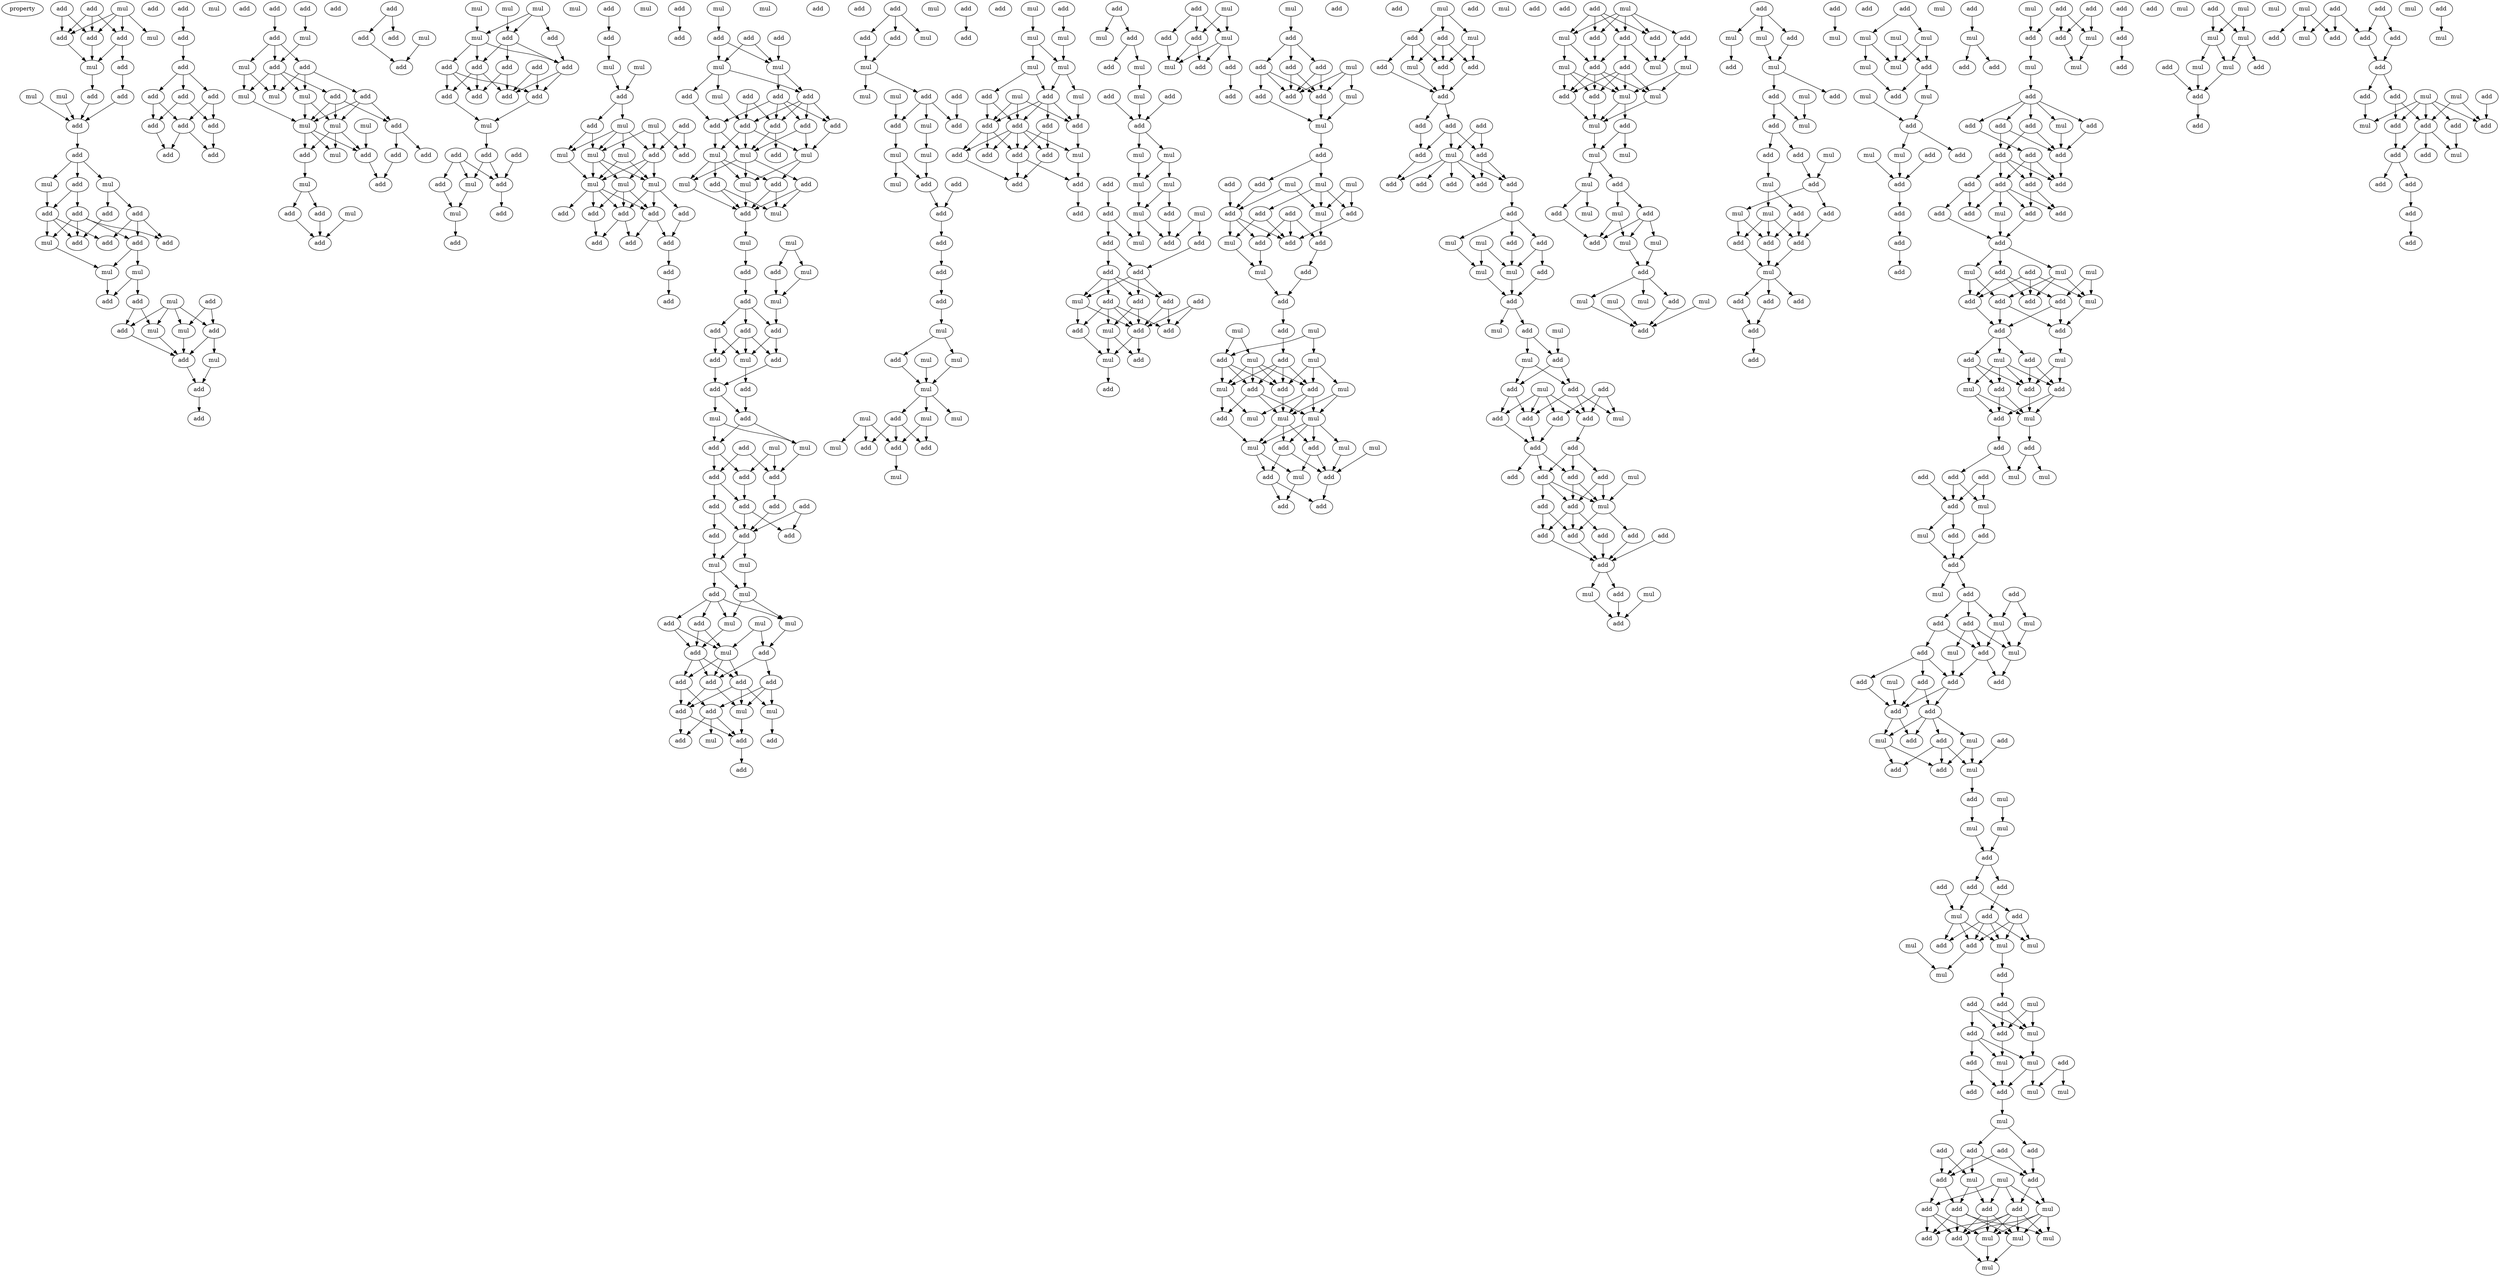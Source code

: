 digraph {
    node [fontcolor=black]
    property [mul=2,lf=1.2]
    0 [ label = add ];
    1 [ label = mul ];
    2 [ label = add ];
    3 [ label = add ];
    4 [ label = add ];
    5 [ label = add ];
    6 [ label = mul ];
    7 [ label = add ];
    8 [ label = mul ];
    9 [ label = mul ];
    10 [ label = mul ];
    11 [ label = add ];
    12 [ label = add ];
    13 [ label = add ];
    14 [ label = add ];
    15 [ label = add ];
    16 [ label = mul ];
    17 [ label = mul ];
    18 [ label = add ];
    19 [ label = add ];
    20 [ label = add ];
    21 [ label = add ];
    22 [ label = add ];
    23 [ label = mul ];
    24 [ label = add ];
    25 [ label = add ];
    26 [ label = add ];
    27 [ label = mul ];
    28 [ label = mul ];
    29 [ label = add ];
    30 [ label = add ];
    31 [ label = mul ];
    32 [ label = add ];
    33 [ label = mul ];
    34 [ label = mul ];
    35 [ label = add ];
    36 [ label = add ];
    37 [ label = add ];
    38 [ label = mul ];
    39 [ label = add ];
    40 [ label = add ];
    41 [ label = add ];
    42 [ label = mul ];
    43 [ label = add ];
    44 [ label = add ];
    45 [ label = add ];
    46 [ label = add ];
    47 [ label = add ];
    48 [ label = add ];
    49 [ label = add ];
    50 [ label = add ];
    51 [ label = add ];
    52 [ label = add ];
    53 [ label = add ];
    54 [ label = add ];
    55 [ label = add ];
    56 [ label = add ];
    57 [ label = add ];
    58 [ label = mul ];
    59 [ label = add ];
    60 [ label = mul ];
    61 [ label = add ];
    62 [ label = mul ];
    63 [ label = add ];
    64 [ label = mul ];
    65 [ label = add ];
    66 [ label = mul ];
    67 [ label = add ];
    68 [ label = mul ];
    69 [ label = mul ];
    70 [ label = mul ];
    71 [ label = mul ];
    72 [ label = add ];
    73 [ label = add ];
    74 [ label = add ];
    75 [ label = add ];
    76 [ label = add ];
    77 [ label = mul ];
    78 [ label = mul ];
    79 [ label = add ];
    80 [ label = add ];
    81 [ label = add ];
    82 [ label = add ];
    83 [ label = add ];
    84 [ label = add ];
    85 [ label = mul ];
    86 [ label = add ];
    87 [ label = add ];
    88 [ label = mul ];
    89 [ label = mul ];
    90 [ label = mul ];
    91 [ label = add ];
    92 [ label = mul ];
    93 [ label = add ];
    94 [ label = add ];
    95 [ label = add ];
    96 [ label = add ];
    97 [ label = add ];
    98 [ label = add ];
    99 [ label = add ];
    100 [ label = add ];
    101 [ label = add ];
    102 [ label = add ];
    103 [ label = mul ];
    104 [ label = add ];
    105 [ label = add ];
    106 [ label = add ];
    107 [ label = mul ];
    108 [ label = add ];
    109 [ label = add ];
    110 [ label = mul ];
    111 [ label = add ];
    112 [ label = mul ];
    113 [ label = add ];
    114 [ label = add ];
    115 [ label = add ];
    116 [ label = mul ];
    117 [ label = mul ];
    118 [ label = mul ];
    119 [ label = add ];
    120 [ label = mul ];
    121 [ label = mul ];
    122 [ label = add ];
    123 [ label = add ];
    124 [ label = mul ];
    125 [ label = add ];
    126 [ label = mul ];
    127 [ label = add ];
    128 [ label = mul ];
    129 [ label = mul ];
    130 [ label = mul ];
    131 [ label = mul ];
    132 [ label = add ];
    133 [ label = add ];
    134 [ label = add ];
    135 [ label = add ];
    136 [ label = add ];
    137 [ label = add ];
    138 [ label = add ];
    139 [ label = add ];
    140 [ label = add ];
    141 [ label = add ];
    142 [ label = add ];
    143 [ label = add ];
    144 [ label = mul ];
    145 [ label = add ];
    146 [ label = add ];
    147 [ label = add ];
    148 [ label = mul ];
    149 [ label = mul ];
    150 [ label = mul ];
    151 [ label = add ];
    152 [ label = add ];
    153 [ label = add ];
    154 [ label = add ];
    155 [ label = add ];
    156 [ label = add ];
    157 [ label = add ];
    158 [ label = add ];
    159 [ label = add ];
    160 [ label = mul ];
    161 [ label = add ];
    162 [ label = mul ];
    163 [ label = mul ];
    164 [ label = add ];
    165 [ label = mul ];
    166 [ label = mul ];
    167 [ label = add ];
    168 [ label = add ];
    169 [ label = mul ];
    170 [ label = add ];
    171 [ label = mul ];
    172 [ label = mul ];
    173 [ label = add ];
    174 [ label = mul ];
    175 [ label = add ];
    176 [ label = mul ];
    177 [ label = mul ];
    178 [ label = add ];
    179 [ label = add ];
    180 [ label = add ];
    181 [ label = add ];
    182 [ label = mul ];
    183 [ label = add ];
    184 [ label = add ];
    185 [ label = add ];
    186 [ label = add ];
    187 [ label = add ];
    188 [ label = add ];
    189 [ label = add ];
    190 [ label = mul ];
    191 [ label = add ];
    192 [ label = mul ];
    193 [ label = add ];
    194 [ label = mul ];
    195 [ label = add ];
    196 [ label = add ];
    197 [ label = add ];
    198 [ label = add ];
    199 [ label = add ];
    200 [ label = add ];
    201 [ label = add ];
    202 [ label = add ];
    203 [ label = add ];
    204 [ label = add ];
    205 [ label = mul ];
    206 [ label = mul ];
    207 [ label = mul ];
    208 [ label = add ];
    209 [ label = add ];
    210 [ label = mul ];
    211 [ label = mul ];
    212 [ label = add ];
    213 [ label = mul ];
    214 [ label = mul ];
    215 [ label = add ];
    216 [ label = add ];
    217 [ label = add ];
    218 [ label = add ];
    219 [ label = add ];
    220 [ label = add ];
    221 [ label = add ];
    222 [ label = add ];
    223 [ label = mul ];
    224 [ label = mul ];
    225 [ label = add ];
    226 [ label = add ];
    227 [ label = add ];
    228 [ label = mul ];
    229 [ label = add ];
    230 [ label = add ];
    231 [ label = add ];
    232 [ label = add ];
    233 [ label = mul ];
    234 [ label = mul ];
    235 [ label = mul ];
    236 [ label = add ];
    237 [ label = add ];
    238 [ label = mul ];
    239 [ label = mul ];
    240 [ label = add ];
    241 [ label = add ];
    242 [ label = mul ];
    243 [ label = mul ];
    244 [ label = add ];
    245 [ label = add ];
    246 [ label = mul ];
    247 [ label = add ];
    248 [ label = mul ];
    249 [ label = add ];
    250 [ label = add ];
    251 [ label = add ];
    252 [ label = add ];
    253 [ label = add ];
    254 [ label = add ];
    255 [ label = mul ];
    256 [ label = mul ];
    257 [ label = mul ];
    258 [ label = add ];
    259 [ label = mul ];
    260 [ label = mul ];
    261 [ label = mul ];
    262 [ label = mul ];
    263 [ label = add ];
    264 [ label = add ];
    265 [ label = add ];
    266 [ label = mul ];
    267 [ label = add ];
    268 [ label = mul ];
    269 [ label = mul ];
    270 [ label = add ];
    271 [ label = mul ];
    272 [ label = mul ];
    273 [ label = mul ];
    274 [ label = mul ];
    275 [ label = add ];
    276 [ label = mul ];
    277 [ label = mul ];
    278 [ label = add ];
    279 [ label = add ];
    280 [ label = add ];
    281 [ label = add ];
    282 [ label = add ];
    283 [ label = add ];
    284 [ label = add ];
    285 [ label = mul ];
    286 [ label = add ];
    287 [ label = add ];
    288 [ label = add ];
    289 [ label = add ];
    290 [ label = add ];
    291 [ label = add ];
    292 [ label = mul ];
    293 [ label = add ];
    294 [ label = add ];
    295 [ label = mul ];
    296 [ label = add ];
    297 [ label = mul ];
    298 [ label = add ];
    299 [ label = add ];
    300 [ label = mul ];
    301 [ label = mul ];
    302 [ label = mul ];
    303 [ label = add ];
    304 [ label = mul ];
    305 [ label = add ];
    306 [ label = mul ];
    307 [ label = mul ];
    308 [ label = add ];
    309 [ label = add ];
    310 [ label = add ];
    311 [ label = add ];
    312 [ label = mul ];
    313 [ label = add ];
    314 [ label = add ];
    315 [ label = add ];
    316 [ label = add ];
    317 [ label = add ];
    318 [ label = mul ];
    319 [ label = add ];
    320 [ label = add ];
    321 [ label = add ];
    322 [ label = add ];
    323 [ label = mul ];
    324 [ label = add ];
    325 [ label = mul ];
    326 [ label = add ];
    327 [ label = add ];
    328 [ label = mul ];
    329 [ label = mul ];
    330 [ label = add ];
    331 [ label = add ];
    332 [ label = mul ];
    333 [ label = add ];
    334 [ label = add ];
    335 [ label = add ];
    336 [ label = mul ];
    337 [ label = add ];
    338 [ label = mul ];
    339 [ label = add ];
    340 [ label = add ];
    341 [ label = add ];
    342 [ label = add ];
    343 [ label = mul ];
    344 [ label = add ];
    345 [ label = add ];
    346 [ label = mul ];
    347 [ label = add ];
    348 [ label = mul ];
    349 [ label = mul ];
    350 [ label = add ];
    351 [ label = add ];
    352 [ label = mul ];
    353 [ label = add ];
    354 [ label = add ];
    355 [ label = mul ];
    356 [ label = add ];
    357 [ label = add ];
    358 [ label = add ];
    359 [ label = add ];
    360 [ label = add ];
    361 [ label = mul ];
    362 [ label = mul ];
    363 [ label = add ];
    364 [ label = add ];
    365 [ label = add ];
    366 [ label = add ];
    367 [ label = mul ];
    368 [ label = mul ];
    369 [ label = mul ];
    370 [ label = add ];
    371 [ label = mul ];
    372 [ label = add ];
    373 [ label = mul ];
    374 [ label = add ];
    375 [ label = add ];
    376 [ label = mul ];
    377 [ label = add ];
    378 [ label = mul ];
    379 [ label = mul ];
    380 [ label = mul ];
    381 [ label = add ];
    382 [ label = add ];
    383 [ label = mul ];
    384 [ label = add ];
    385 [ label = mul ];
    386 [ label = mul ];
    387 [ label = add ];
    388 [ label = add ];
    389 [ label = add ];
    390 [ label = mul ];
    391 [ label = add ];
    392 [ label = add ];
    393 [ label = mul ];
    394 [ label = add ];
    395 [ label = mul ];
    396 [ label = add ];
    397 [ label = add ];
    398 [ label = mul ];
    399 [ label = add ];
    400 [ label = add ];
    401 [ label = add ];
    402 [ label = add ];
    403 [ label = add ];
    404 [ label = add ];
    405 [ label = add ];
    406 [ label = add ];
    407 [ label = add ];
    408 [ label = mul ];
    409 [ label = add ];
    410 [ label = add ];
    411 [ label = add ];
    412 [ label = add ];
    413 [ label = add ];
    414 [ label = add ];
    415 [ label = mul ];
    416 [ label = add ];
    417 [ label = mul ];
    418 [ label = add ];
    419 [ label = mul ];
    420 [ label = mul ];
    421 [ label = add ];
    422 [ label = mul ];
    423 [ label = add ];
    424 [ label = add ];
    425 [ label = mul ];
    426 [ label = mul ];
    427 [ label = add ];
    428 [ label = mul ];
    429 [ label = add ];
    430 [ label = add ];
    431 [ label = mul ];
    432 [ label = add ];
    433 [ label = add ];
    434 [ label = add ];
    435 [ label = mul ];
    436 [ label = add ];
    437 [ label = add ];
    438 [ label = add ];
    439 [ label = add ];
    440 [ label = add ];
    441 [ label = mul ];
    442 [ label = add ];
    443 [ label = add ];
    444 [ label = add ];
    445 [ label = add ];
    446 [ label = add ];
    447 [ label = mul ];
    448 [ label = add ];
    449 [ label = add ];
    450 [ label = add ];
    451 [ label = add ];
    452 [ label = add ];
    453 [ label = add ];
    454 [ label = add ];
    455 [ label = add ];
    456 [ label = mul ];
    457 [ label = mul ];
    458 [ label = add ];
    459 [ label = add ];
    460 [ label = add ];
    461 [ label = mul ];
    462 [ label = add ];
    463 [ label = add ];
    464 [ label = add ];
    465 [ label = mul ];
    466 [ label = add ];
    467 [ label = add ];
    468 [ label = mul ];
    469 [ label = mul ];
    470 [ label = add ];
    471 [ label = mul ];
    472 [ label = add ];
    473 [ label = mul ];
    474 [ label = add ];
    475 [ label = mul ];
    476 [ label = add ];
    477 [ label = mul ];
    478 [ label = mul ];
    479 [ label = mul ];
    480 [ label = add ];
    481 [ label = mul ];
    482 [ label = add ];
    483 [ label = mul ];
    484 [ label = add ];
    485 [ label = mul ];
    486 [ label = add ];
    487 [ label = mul ];
    488 [ label = mul ];
    489 [ label = add ];
    490 [ label = add ];
    491 [ label = mul ];
    492 [ label = mul ];
    493 [ label = mul ];
    494 [ label = mul ];
    495 [ label = add ];
    496 [ label = add ];
    497 [ label = mul ];
    498 [ label = add ];
    499 [ label = mul ];
    500 [ label = add ];
    501 [ label = mul ];
    502 [ label = mul ];
    503 [ label = add ];
    504 [ label = add ];
    505 [ label = mul ];
    506 [ label = add ];
    507 [ label = add ];
    508 [ label = mul ];
    509 [ label = add ];
    510 [ label = add ];
    511 [ label = mul ];
    512 [ label = add ];
    513 [ label = mul ];
    514 [ label = add ];
    515 [ label = mul ];
    516 [ label = add ];
    517 [ label = add ];
    518 [ label = add ];
    519 [ label = add ];
    520 [ label = mul ];
    521 [ label = add ];
    522 [ label = mul ];
    523 [ label = add ];
    524 [ label = add ];
    525 [ label = add ];
    526 [ label = add ];
    527 [ label = add ];
    528 [ label = add ];
    529 [ label = mul ];
    530 [ label = mul ];
    531 [ label = mul ];
    532 [ label = mul ];
    533 [ label = add ];
    534 [ label = mul ];
    535 [ label = mul ];
    536 [ label = add ];
    537 [ label = mul ];
    538 [ label = mul ];
    539 [ label = add ];
    540 [ label = mul ];
    541 [ label = mul ];
    542 [ label = add ];
    543 [ label = add ];
    544 [ label = add ];
    545 [ label = add ];
    546 [ label = mul ];
    547 [ label = add ];
    548 [ label = add ];
    549 [ label = add ];
    550 [ label = add ];
    551 [ label = mul ];
    552 [ label = add ];
    553 [ label = add ];
    554 [ label = add ];
    555 [ label = mul ];
    556 [ label = add ];
    557 [ label = add ];
    558 [ label = mul ];
    559 [ label = mul ];
    560 [ label = add ];
    561 [ label = add ];
    562 [ label = mul ];
    563 [ label = add ];
    564 [ label = add ];
    565 [ label = add ];
    566 [ label = add ];
    567 [ label = add ];
    568 [ label = add ];
    569 [ label = add ];
    570 [ label = add ];
    571 [ label = add ];
    572 [ label = add ];
    573 [ label = add ];
    574 [ label = mul ];
    575 [ label = add ];
    576 [ label = add ];
    577 [ label = add ];
    578 [ label = add ];
    579 [ label = add ];
    580 [ label = mul ];
    581 [ label = mul ];
    582 [ label = add ];
    583 [ label = mul ];
    584 [ label = mul ];
    585 [ label = add ];
    586 [ label = add ];
    587 [ label = add ];
    588 [ label = add ];
    589 [ label = add ];
    590 [ label = add ];
    591 [ label = add ];
    592 [ label = mul ];
    593 [ label = add ];
    594 [ label = mul ];
    595 [ label = add ];
    596 [ label = mul ];
    597 [ label = add ];
    598 [ label = add ];
    599 [ label = mul ];
    600 [ label = add ];
    601 [ label = add ];
    602 [ label = add ];
    603 [ label = add ];
    604 [ label = add ];
    605 [ label = mul ];
    606 [ label = mul ];
    607 [ label = add ];
    608 [ label = add ];
    609 [ label = mul ];
    610 [ label = mul ];
    611 [ label = add ];
    612 [ label = add ];
    613 [ label = add ];
    614 [ label = mul ];
    615 [ label = add ];
    616 [ label = add ];
    617 [ label = mul ];
    618 [ label = add ];
    619 [ label = add ];
    620 [ label = mul ];
    621 [ label = add ];
    622 [ label = mul ];
    623 [ label = mul ];
    624 [ label = add ];
    625 [ label = add ];
    626 [ label = add ];
    627 [ label = add ];
    628 [ label = mul ];
    629 [ label = add ];
    630 [ label = add ];
    631 [ label = add ];
    632 [ label = add ];
    633 [ label = mul ];
    634 [ label = add ];
    635 [ label = add ];
    636 [ label = mul ];
    637 [ label = mul ];
    638 [ label = add ];
    639 [ label = add ];
    640 [ label = add ];
    641 [ label = mul ];
    642 [ label = mul ];
    643 [ label = mul ];
    644 [ label = add ];
    645 [ label = add ];
    646 [ label = add ];
    647 [ label = add ];
    648 [ label = add ];
    649 [ label = mul ];
    650 [ label = add ];
    651 [ label = add ];
    652 [ label = mul ];
    653 [ label = mul ];
    654 [ label = mul ];
    655 [ label = add ];
    656 [ label = add ];
    657 [ label = mul ];
    658 [ label = mul ];
    659 [ label = add ];
    660 [ label = add ];
    661 [ label = add ];
    662 [ label = mul ];
    663 [ label = add ];
    664 [ label = add ];
    665 [ label = mul ];
    666 [ label = add ];
    667 [ label = mul ];
    668 [ label = mul ];
    669 [ label = add ];
    670 [ label = mul ];
    671 [ label = add ];
    672 [ label = mul ];
    673 [ label = add ];
    674 [ label = add ];
    675 [ label = add ];
    676 [ label = add ];
    677 [ label = mul ];
    678 [ label = add ];
    679 [ label = add ];
    680 [ label = mul ];
    681 [ label = add ];
    682 [ label = add ];
    683 [ label = add ];
    684 [ label = mul ];
    685 [ label = add ];
    686 [ label = add ];
    687 [ label = mul ];
    688 [ label = mul ];
    689 [ label = mul ];
    690 [ label = add ];
    691 [ label = mul ];
    692 [ label = add ];
    693 [ label = add ];
    694 [ label = add ];
    695 [ label = mul ];
    696 [ label = add ];
    697 [ label = add ];
    698 [ label = mul ];
    699 [ label = mul ];
    700 [ label = mul ];
    701 [ label = add ];
    702 [ label = mul ];
    703 [ label = mul ];
    704 [ label = mul ];
    705 [ label = add ];
    706 [ label = add ];
    707 [ label = add ];
    708 [ label = add ];
    709 [ label = mul ];
    710 [ label = add ];
    711 [ label = add ];
    712 [ label = add ];
    713 [ label = add ];
    714 [ label = add ];
    715 [ label = mul ];
    716 [ label = add ];
    717 [ label = add ];
    718 [ label = add ];
    719 [ label = mul ];
    720 [ label = add ];
    721 [ label = mul ];
    722 [ label = add ];
    723 [ label = mul ];
    724 [ label = add ];
    725 [ label = add ];
    726 [ label = add ];
    727 [ label = add ];
    728 [ label = mul ];
    729 [ label = add ];
    730 [ label = add ];
    731 [ label = mul ];
    732 [ label = add ];
    733 [ label = add ];
    734 [ label = add ];
    735 [ label = mul ];
    736 [ label = add ];
    0 -> 3 [ name = 0 ];
    0 -> 4 [ name = 1 ];
    0 -> 5 [ name = 2 ];
    1 -> 3 [ name = 3 ];
    1 -> 4 [ name = 4 ];
    1 -> 5 [ name = 5 ];
    1 -> 6 [ name = 6 ];
    2 -> 3 [ name = 7 ];
    2 -> 4 [ name = 8 ];
    3 -> 8 [ name = 9 ];
    4 -> 8 [ name = 10 ];
    5 -> 7 [ name = 11 ];
    5 -> 8 [ name = 12 ];
    7 -> 12 [ name = 13 ];
    8 -> 11 [ name = 14 ];
    9 -> 13 [ name = 15 ];
    10 -> 13 [ name = 16 ];
    11 -> 13 [ name = 17 ];
    12 -> 13 [ name = 18 ];
    13 -> 14 [ name = 19 ];
    14 -> 15 [ name = 20 ];
    14 -> 16 [ name = 21 ];
    14 -> 17 [ name = 22 ];
    15 -> 18 [ name = 23 ];
    15 -> 20 [ name = 24 ];
    16 -> 19 [ name = 25 ];
    16 -> 21 [ name = 26 ];
    17 -> 20 [ name = 27 ];
    18 -> 23 [ name = 28 ];
    18 -> 24 [ name = 29 ];
    18 -> 25 [ name = 30 ];
    18 -> 26 [ name = 31 ];
    19 -> 22 [ name = 32 ];
    19 -> 24 [ name = 33 ];
    19 -> 25 [ name = 34 ];
    20 -> 22 [ name = 35 ];
    20 -> 23 [ name = 36 ];
    20 -> 26 [ name = 37 ];
    21 -> 26 [ name = 38 ];
    23 -> 27 [ name = 39 ];
    25 -> 27 [ name = 40 ];
    25 -> 28 [ name = 41 ];
    27 -> 29 [ name = 42 ];
    28 -> 29 [ name = 43 ];
    28 -> 32 [ name = 44 ];
    30 -> 33 [ name = 45 ];
    30 -> 35 [ name = 46 ];
    31 -> 33 [ name = 47 ];
    31 -> 34 [ name = 48 ];
    31 -> 35 [ name = 49 ];
    31 -> 36 [ name = 50 ];
    32 -> 34 [ name = 51 ];
    32 -> 36 [ name = 52 ];
    33 -> 39 [ name = 53 ];
    34 -> 39 [ name = 54 ];
    35 -> 38 [ name = 55 ];
    35 -> 39 [ name = 56 ];
    36 -> 39 [ name = 57 ];
    38 -> 40 [ name = 58 ];
    39 -> 40 [ name = 59 ];
    40 -> 43 [ name = 60 ];
    41 -> 44 [ name = 61 ];
    44 -> 45 [ name = 62 ];
    45 -> 46 [ name = 63 ];
    45 -> 47 [ name = 64 ];
    45 -> 48 [ name = 65 ];
    46 -> 49 [ name = 66 ];
    46 -> 50 [ name = 67 ];
    47 -> 50 [ name = 68 ];
    47 -> 51 [ name = 69 ];
    48 -> 49 [ name = 70 ];
    48 -> 51 [ name = 71 ];
    49 -> 52 [ name = 72 ];
    50 -> 52 [ name = 73 ];
    50 -> 53 [ name = 74 ];
    51 -> 53 [ name = 75 ];
    55 -> 58 [ name = 76 ];
    56 -> 57 [ name = 77 ];
    57 -> 59 [ name = 78 ];
    57 -> 60 [ name = 79 ];
    57 -> 61 [ name = 80 ];
    58 -> 59 [ name = 81 ];
    59 -> 62 [ name = 82 ];
    59 -> 64 [ name = 83 ];
    59 -> 65 [ name = 84 ];
    59 -> 66 [ name = 85 ];
    60 -> 64 [ name = 86 ];
    60 -> 66 [ name = 87 ];
    61 -> 62 [ name = 88 ];
    61 -> 63 [ name = 89 ];
    61 -> 66 [ name = 90 ];
    62 -> 68 [ name = 91 ];
    62 -> 69 [ name = 92 ];
    63 -> 67 [ name = 93 ];
    63 -> 68 [ name = 94 ];
    63 -> 69 [ name = 95 ];
    64 -> 69 [ name = 96 ];
    65 -> 67 [ name = 97 ];
    65 -> 68 [ name = 98 ];
    65 -> 69 [ name = 99 ];
    67 -> 72 [ name = 100 ];
    67 -> 75 [ name = 101 ];
    68 -> 71 [ name = 102 ];
    68 -> 73 [ name = 103 ];
    68 -> 74 [ name = 104 ];
    69 -> 71 [ name = 105 ];
    69 -> 73 [ name = 106 ];
    69 -> 74 [ name = 107 ];
    70 -> 74 [ name = 108 ];
    73 -> 77 [ name = 109 ];
    74 -> 76 [ name = 110 ];
    75 -> 76 [ name = 111 ];
    77 -> 79 [ name = 112 ];
    77 -> 80 [ name = 113 ];
    78 -> 81 [ name = 114 ];
    79 -> 81 [ name = 115 ];
    80 -> 81 [ name = 116 ];
    83 -> 84 [ name = 117 ];
    83 -> 86 [ name = 118 ];
    84 -> 87 [ name = 119 ];
    85 -> 87 [ name = 120 ];
    88 -> 93 [ name = 121 ];
    89 -> 92 [ name = 122 ];
    90 -> 91 [ name = 123 ];
    90 -> 92 [ name = 124 ];
    90 -> 93 [ name = 125 ];
    91 -> 96 [ name = 126 ];
    92 -> 94 [ name = 127 ];
    92 -> 95 [ name = 128 ];
    92 -> 96 [ name = 129 ];
    93 -> 95 [ name = 130 ];
    93 -> 96 [ name = 131 ];
    93 -> 98 [ name = 132 ];
    94 -> 100 [ name = 133 ];
    94 -> 101 [ name = 134 ];
    94 -> 102 [ name = 135 ];
    95 -> 99 [ name = 136 ];
    95 -> 100 [ name = 137 ];
    95 -> 102 [ name = 138 ];
    96 -> 99 [ name = 139 ];
    96 -> 101 [ name = 140 ];
    97 -> 99 [ name = 141 ];
    97 -> 101 [ name = 142 ];
    98 -> 99 [ name = 143 ];
    98 -> 102 [ name = 144 ];
    100 -> 103 [ name = 145 ];
    101 -> 103 [ name = 146 ];
    103 -> 106 [ name = 147 ];
    104 -> 108 [ name = 148 ];
    105 -> 107 [ name = 149 ];
    105 -> 108 [ name = 150 ];
    105 -> 109 [ name = 151 ];
    106 -> 107 [ name = 152 ];
    106 -> 108 [ name = 153 ];
    107 -> 112 [ name = 154 ];
    108 -> 111 [ name = 155 ];
    109 -> 112 [ name = 156 ];
    112 -> 113 [ name = 157 ];
    114 -> 115 [ name = 158 ];
    115 -> 116 [ name = 159 ];
    116 -> 119 [ name = 160 ];
    118 -> 119 [ name = 161 ];
    119 -> 120 [ name = 162 ];
    119 -> 123 [ name = 163 ];
    120 -> 124 [ name = 164 ];
    120 -> 126 [ name = 165 ];
    120 -> 127 [ name = 166 ];
    120 -> 128 [ name = 167 ];
    121 -> 124 [ name = 168 ];
    121 -> 125 [ name = 169 ];
    121 -> 127 [ name = 170 ];
    122 -> 125 [ name = 171 ];
    122 -> 127 [ name = 172 ];
    123 -> 124 [ name = 173 ];
    123 -> 126 [ name = 174 ];
    124 -> 129 [ name = 175 ];
    124 -> 130 [ name = 176 ];
    124 -> 131 [ name = 177 ];
    126 -> 130 [ name = 178 ];
    127 -> 129 [ name = 179 ];
    127 -> 130 [ name = 180 ];
    127 -> 131 [ name = 181 ];
    128 -> 130 [ name = 182 ];
    128 -> 131 [ name = 183 ];
    129 -> 133 [ name = 184 ];
    129 -> 134 [ name = 185 ];
    129 -> 136 [ name = 186 ];
    130 -> 133 [ name = 187 ];
    130 -> 134 [ name = 188 ];
    130 -> 135 [ name = 189 ];
    130 -> 136 [ name = 190 ];
    131 -> 132 [ name = 191 ];
    131 -> 133 [ name = 192 ];
    131 -> 134 [ name = 193 ];
    132 -> 139 [ name = 194 ];
    133 -> 138 [ name = 195 ];
    133 -> 139 [ name = 196 ];
    134 -> 137 [ name = 197 ];
    134 -> 138 [ name = 198 ];
    136 -> 137 [ name = 199 ];
    139 -> 140 [ name = 200 ];
    140 -> 142 [ name = 201 ];
    141 -> 143 [ name = 202 ];
    144 -> 145 [ name = 203 ];
    145 -> 148 [ name = 204 ];
    145 -> 149 [ name = 205 ];
    146 -> 148 [ name = 206 ];
    147 -> 148 [ name = 207 ];
    147 -> 149 [ name = 208 ];
    148 -> 152 [ name = 209 ];
    148 -> 153 [ name = 210 ];
    149 -> 150 [ name = 211 ];
    149 -> 153 [ name = 212 ];
    149 -> 154 [ name = 213 ];
    150 -> 158 [ name = 214 ];
    151 -> 157 [ name = 215 ];
    151 -> 158 [ name = 216 ];
    152 -> 155 [ name = 217 ];
    152 -> 156 [ name = 218 ];
    152 -> 157 [ name = 219 ];
    152 -> 159 [ name = 220 ];
    153 -> 156 [ name = 221 ];
    153 -> 157 [ name = 222 ];
    153 -> 158 [ name = 223 ];
    153 -> 159 [ name = 224 ];
    154 -> 155 [ name = 225 ];
    155 -> 160 [ name = 226 ];
    155 -> 162 [ name = 227 ];
    156 -> 162 [ name = 228 ];
    156 -> 163 [ name = 229 ];
    157 -> 161 [ name = 230 ];
    157 -> 162 [ name = 231 ];
    158 -> 160 [ name = 232 ];
    158 -> 162 [ name = 233 ];
    158 -> 163 [ name = 234 ];
    159 -> 163 [ name = 235 ];
    160 -> 164 [ name = 236 ];
    160 -> 165 [ name = 237 ];
    160 -> 166 [ name = 238 ];
    160 -> 167 [ name = 239 ];
    162 -> 165 [ name = 240 ];
    162 -> 166 [ name = 241 ];
    162 -> 168 [ name = 242 ];
    163 -> 164 [ name = 243 ];
    163 -> 165 [ name = 244 ];
    164 -> 169 [ name = 245 ];
    164 -> 170 [ name = 246 ];
    165 -> 170 [ name = 247 ];
    166 -> 170 [ name = 248 ];
    167 -> 169 [ name = 249 ];
    167 -> 170 [ name = 250 ];
    168 -> 169 [ name = 251 ];
    168 -> 170 [ name = 252 ];
    170 -> 172 [ name = 253 ];
    171 -> 173 [ name = 254 ];
    171 -> 174 [ name = 255 ];
    172 -> 175 [ name = 256 ];
    173 -> 177 [ name = 257 ];
    174 -> 177 [ name = 258 ];
    175 -> 178 [ name = 259 ];
    177 -> 179 [ name = 260 ];
    178 -> 179 [ name = 261 ];
    178 -> 180 [ name = 262 ];
    178 -> 181 [ name = 263 ];
    179 -> 182 [ name = 264 ];
    179 -> 185 [ name = 265 ];
    180 -> 182 [ name = 266 ];
    180 -> 185 [ name = 267 ];
    180 -> 186 [ name = 268 ];
    181 -> 182 [ name = 269 ];
    181 -> 186 [ name = 270 ];
    182 -> 188 [ name = 271 ];
    185 -> 187 [ name = 272 ];
    186 -> 187 [ name = 273 ];
    187 -> 189 [ name = 274 ];
    187 -> 190 [ name = 275 ];
    188 -> 189 [ name = 276 ];
    189 -> 193 [ name = 277 ];
    189 -> 194 [ name = 278 ];
    190 -> 193 [ name = 279 ];
    190 -> 194 [ name = 280 ];
    191 -> 195 [ name = 281 ];
    191 -> 196 [ name = 282 ];
    192 -> 196 [ name = 283 ];
    192 -> 197 [ name = 284 ];
    193 -> 195 [ name = 285 ];
    193 -> 197 [ name = 286 ];
    194 -> 196 [ name = 287 ];
    195 -> 199 [ name = 288 ];
    195 -> 201 [ name = 289 ];
    196 -> 200 [ name = 290 ];
    197 -> 201 [ name = 291 ];
    198 -> 202 [ name = 292 ];
    198 -> 204 [ name = 293 ];
    199 -> 203 [ name = 294 ];
    199 -> 204 [ name = 295 ];
    200 -> 204 [ name = 296 ];
    201 -> 202 [ name = 297 ];
    201 -> 204 [ name = 298 ];
    203 -> 206 [ name = 299 ];
    204 -> 205 [ name = 300 ];
    204 -> 206 [ name = 301 ];
    205 -> 207 [ name = 302 ];
    206 -> 207 [ name = 303 ];
    206 -> 208 [ name = 304 ];
    207 -> 211 [ name = 305 ];
    207 -> 213 [ name = 306 ];
    208 -> 209 [ name = 307 ];
    208 -> 211 [ name = 308 ];
    208 -> 212 [ name = 309 ];
    208 -> 213 [ name = 310 ];
    209 -> 214 [ name = 311 ];
    209 -> 216 [ name = 312 ];
    210 -> 214 [ name = 313 ];
    210 -> 215 [ name = 314 ];
    211 -> 215 [ name = 315 ];
    212 -> 214 [ name = 316 ];
    212 -> 216 [ name = 317 ];
    213 -> 216 [ name = 318 ];
    214 -> 217 [ name = 319 ];
    214 -> 218 [ name = 320 ];
    214 -> 219 [ name = 321 ];
    215 -> 218 [ name = 322 ];
    215 -> 220 [ name = 323 ];
    216 -> 217 [ name = 324 ];
    216 -> 218 [ name = 325 ];
    216 -> 219 [ name = 326 ];
    217 -> 221 [ name = 327 ];
    217 -> 222 [ name = 328 ];
    218 -> 222 [ name = 329 ];
    218 -> 223 [ name = 330 ];
    219 -> 222 [ name = 331 ];
    219 -> 223 [ name = 332 ];
    219 -> 224 [ name = 333 ];
    220 -> 221 [ name = 334 ];
    220 -> 223 [ name = 335 ];
    220 -> 224 [ name = 336 ];
    221 -> 225 [ name = 337 ];
    221 -> 227 [ name = 338 ];
    221 -> 228 [ name = 339 ];
    222 -> 225 [ name = 340 ];
    222 -> 227 [ name = 341 ];
    223 -> 227 [ name = 342 ];
    224 -> 226 [ name = 343 ];
    227 -> 229 [ name = 344 ];
    230 -> 231 [ name = 345 ];
    230 -> 232 [ name = 346 ];
    230 -> 233 [ name = 347 ];
    231 -> 234 [ name = 348 ];
    232 -> 234 [ name = 349 ];
    234 -> 235 [ name = 350 ];
    234 -> 237 [ name = 351 ];
    236 -> 241 [ name = 352 ];
    237 -> 239 [ name = 353 ];
    237 -> 240 [ name = 354 ];
    237 -> 241 [ name = 355 ];
    238 -> 240 [ name = 356 ];
    239 -> 243 [ name = 357 ];
    240 -> 242 [ name = 358 ];
    242 -> 245 [ name = 359 ];
    242 -> 246 [ name = 360 ];
    243 -> 245 [ name = 361 ];
    244 -> 247 [ name = 362 ];
    245 -> 247 [ name = 363 ];
    247 -> 250 [ name = 364 ];
    249 -> 251 [ name = 365 ];
    250 -> 252 [ name = 366 ];
    252 -> 253 [ name = 367 ];
    253 -> 255 [ name = 368 ];
    255 -> 256 [ name = 369 ];
    255 -> 258 [ name = 370 ];
    256 -> 259 [ name = 371 ];
    257 -> 259 [ name = 372 ];
    258 -> 259 [ name = 373 ];
    259 -> 260 [ name = 374 ];
    259 -> 261 [ name = 375 ];
    259 -> 263 [ name = 376 ];
    260 -> 264 [ name = 377 ];
    260 -> 265 [ name = 378 ];
    262 -> 264 [ name = 379 ];
    262 -> 266 [ name = 380 ];
    262 -> 267 [ name = 381 ];
    263 -> 264 [ name = 382 ];
    263 -> 265 [ name = 383 ];
    263 -> 267 [ name = 384 ];
    264 -> 268 [ name = 385 ];
    269 -> 271 [ name = 386 ];
    270 -> 272 [ name = 387 ];
    271 -> 273 [ name = 388 ];
    271 -> 274 [ name = 389 ];
    272 -> 273 [ name = 390 ];
    273 -> 277 [ name = 391 ];
    273 -> 278 [ name = 392 ];
    274 -> 275 [ name = 393 ];
    274 -> 278 [ name = 394 ];
    275 -> 280 [ name = 395 ];
    275 -> 281 [ name = 396 ];
    276 -> 280 [ name = 397 ];
    276 -> 281 [ name = 398 ];
    276 -> 282 [ name = 399 ];
    277 -> 282 [ name = 400 ];
    278 -> 279 [ name = 401 ];
    278 -> 280 [ name = 402 ];
    278 -> 281 [ name = 403 ];
    278 -> 282 [ name = 404 ];
    279 -> 284 [ name = 405 ];
    279 -> 287 [ name = 406 ];
    280 -> 283 [ name = 407 ];
    280 -> 286 [ name = 408 ];
    280 -> 287 [ name = 409 ];
    281 -> 283 [ name = 410 ];
    281 -> 284 [ name = 411 ];
    281 -> 285 [ name = 412 ];
    281 -> 286 [ name = 413 ];
    281 -> 287 [ name = 414 ];
    282 -> 285 [ name = 415 ];
    284 -> 288 [ name = 416 ];
    285 -> 289 [ name = 417 ];
    286 -> 288 [ name = 418 ];
    287 -> 288 [ name = 419 ];
    287 -> 289 [ name = 420 ];
    289 -> 290 [ name = 421 ];
    291 -> 292 [ name = 422 ];
    291 -> 293 [ name = 423 ];
    293 -> 294 [ name = 424 ];
    293 -> 295 [ name = 425 ];
    295 -> 297 [ name = 426 ];
    296 -> 299 [ name = 427 ];
    297 -> 299 [ name = 428 ];
    298 -> 299 [ name = 429 ];
    299 -> 300 [ name = 430 ];
    299 -> 301 [ name = 431 ];
    300 -> 302 [ name = 432 ];
    300 -> 304 [ name = 433 ];
    301 -> 304 [ name = 434 ];
    302 -> 305 [ name = 435 ];
    302 -> 307 [ name = 436 ];
    303 -> 308 [ name = 437 ];
    304 -> 307 [ name = 438 ];
    305 -> 309 [ name = 439 ];
    306 -> 309 [ name = 440 ];
    306 -> 310 [ name = 441 ];
    307 -> 309 [ name = 442 ];
    307 -> 312 [ name = 443 ];
    308 -> 311 [ name = 444 ];
    308 -> 312 [ name = 445 ];
    310 -> 314 [ name = 446 ];
    311 -> 313 [ name = 447 ];
    311 -> 314 [ name = 448 ];
    313 -> 315 [ name = 449 ];
    313 -> 316 [ name = 450 ];
    313 -> 318 [ name = 451 ];
    313 -> 319 [ name = 452 ];
    314 -> 315 [ name = 453 ];
    314 -> 316 [ name = 454 ];
    314 -> 318 [ name = 455 ];
    315 -> 321 [ name = 456 ];
    315 -> 323 [ name = 457 ];
    316 -> 321 [ name = 458 ];
    316 -> 322 [ name = 459 ];
    317 -> 321 [ name = 460 ];
    317 -> 322 [ name = 461 ];
    318 -> 320 [ name = 462 ];
    318 -> 321 [ name = 463 ];
    319 -> 320 [ name = 464 ];
    319 -> 321 [ name = 465 ];
    319 -> 322 [ name = 466 ];
    319 -> 323 [ name = 467 ];
    320 -> 325 [ name = 468 ];
    321 -> 324 [ name = 469 ];
    321 -> 325 [ name = 470 ];
    323 -> 324 [ name = 471 ];
    323 -> 325 [ name = 472 ];
    325 -> 326 [ name = 473 ];
    327 -> 329 [ name = 474 ];
    327 -> 330 [ name = 475 ];
    327 -> 331 [ name = 476 ];
    328 -> 329 [ name = 477 ];
    328 -> 331 [ name = 478 ];
    329 -> 332 [ name = 479 ];
    329 -> 333 [ name = 480 ];
    329 -> 334 [ name = 481 ];
    330 -> 332 [ name = 482 ];
    331 -> 332 [ name = 483 ];
    331 -> 334 [ name = 484 ];
    333 -> 335 [ name = 485 ];
    336 -> 337 [ name = 486 ];
    337 -> 339 [ name = 487 ];
    337 -> 340 [ name = 488 ];
    337 -> 341 [ name = 489 ];
    338 -> 343 [ name = 490 ];
    338 -> 344 [ name = 491 ];
    338 -> 345 [ name = 492 ];
    339 -> 344 [ name = 493 ];
    339 -> 345 [ name = 494 ];
    340 -> 344 [ name = 495 ];
    340 -> 345 [ name = 496 ];
    341 -> 342 [ name = 497 ];
    341 -> 344 [ name = 498 ];
    341 -> 345 [ name = 499 ];
    342 -> 346 [ name = 500 ];
    343 -> 346 [ name = 501 ];
    345 -> 346 [ name = 502 ];
    346 -> 347 [ name = 503 ];
    347 -> 348 [ name = 504 ];
    347 -> 350 [ name = 505 ];
    348 -> 354 [ name = 506 ];
    348 -> 355 [ name = 507 ];
    348 -> 357 [ name = 508 ];
    349 -> 354 [ name = 509 ];
    349 -> 355 [ name = 510 ];
    350 -> 353 [ name = 511 ];
    351 -> 353 [ name = 512 ];
    352 -> 353 [ name = 513 ];
    352 -> 355 [ name = 514 ];
    353 -> 358 [ name = 515 ];
    353 -> 360 [ name = 516 ];
    353 -> 361 [ name = 517 ];
    354 -> 360 [ name = 518 ];
    355 -> 359 [ name = 519 ];
    356 -> 358 [ name = 520 ];
    356 -> 359 [ name = 521 ];
    356 -> 360 [ name = 522 ];
    357 -> 360 [ name = 523 ];
    357 -> 361 [ name = 524 ];
    358 -> 362 [ name = 525 ];
    359 -> 363 [ name = 526 ];
    361 -> 362 [ name = 527 ];
    362 -> 364 [ name = 528 ];
    363 -> 364 [ name = 529 ];
    364 -> 366 [ name = 530 ];
    366 -> 370 [ name = 531 ];
    367 -> 371 [ name = 532 ];
    367 -> 372 [ name = 533 ];
    368 -> 369 [ name = 534 ];
    368 -> 372 [ name = 535 ];
    369 -> 373 [ name = 536 ];
    369 -> 374 [ name = 537 ];
    369 -> 375 [ name = 538 ];
    369 -> 377 [ name = 539 ];
    370 -> 373 [ name = 540 ];
    370 -> 374 [ name = 541 ];
    370 -> 375 [ name = 542 ];
    370 -> 377 [ name = 543 ];
    371 -> 375 [ name = 544 ];
    371 -> 376 [ name = 545 ];
    371 -> 377 [ name = 546 ];
    372 -> 373 [ name = 547 ];
    372 -> 374 [ name = 548 ];
    372 -> 375 [ name = 549 ];
    373 -> 380 [ name = 550 ];
    373 -> 381 [ name = 551 ];
    374 -> 378 [ name = 552 ];
    374 -> 379 [ name = 553 ];
    374 -> 381 [ name = 554 ];
    375 -> 378 [ name = 555 ];
    376 -> 378 [ name = 556 ];
    376 -> 379 [ name = 557 ];
    377 -> 378 [ name = 558 ];
    377 -> 379 [ name = 559 ];
    377 -> 380 [ name = 560 ];
    378 -> 382 [ name = 561 ];
    378 -> 384 [ name = 562 ];
    378 -> 385 [ name = 563 ];
    379 -> 382 [ name = 564 ];
    379 -> 383 [ name = 565 ];
    379 -> 384 [ name = 566 ];
    379 -> 385 [ name = 567 ];
    381 -> 385 [ name = 568 ];
    382 -> 388 [ name = 569 ];
    382 -> 389 [ name = 570 ];
    383 -> 388 [ name = 571 ];
    384 -> 388 [ name = 572 ];
    384 -> 390 [ name = 573 ];
    385 -> 389 [ name = 574 ];
    385 -> 390 [ name = 575 ];
    386 -> 388 [ name = 576 ];
    388 -> 392 [ name = 577 ];
    389 -> 391 [ name = 578 ];
    389 -> 392 [ name = 579 ];
    390 -> 391 [ name = 580 ];
    393 -> 394 [ name = 581 ];
    393 -> 395 [ name = 582 ];
    393 -> 396 [ name = 583 ];
    394 -> 397 [ name = 584 ];
    394 -> 398 [ name = 585 ];
    394 -> 399 [ name = 586 ];
    395 -> 397 [ name = 587 ];
    395 -> 400 [ name = 588 ];
    396 -> 397 [ name = 589 ];
    396 -> 398 [ name = 590 ];
    396 -> 400 [ name = 591 ];
    397 -> 402 [ name = 592 ];
    398 -> 402 [ name = 593 ];
    399 -> 402 [ name = 594 ];
    400 -> 402 [ name = 595 ];
    402 -> 403 [ name = 596 ];
    402 -> 404 [ name = 597 ];
    403 -> 406 [ name = 598 ];
    403 -> 407 [ name = 599 ];
    403 -> 408 [ name = 600 ];
    404 -> 407 [ name = 601 ];
    405 -> 406 [ name = 602 ];
    405 -> 408 [ name = 603 ];
    406 -> 409 [ name = 604 ];
    406 -> 412 [ name = 605 ];
    407 -> 413 [ name = 606 ];
    408 -> 409 [ name = 607 ];
    408 -> 410 [ name = 608 ];
    408 -> 411 [ name = 609 ];
    408 -> 412 [ name = 610 ];
    408 -> 413 [ name = 611 ];
    412 -> 414 [ name = 612 ];
    414 -> 416 [ name = 613 ];
    414 -> 418 [ name = 614 ];
    414 -> 419 [ name = 615 ];
    416 -> 421 [ name = 616 ];
    416 -> 422 [ name = 617 ];
    417 -> 420 [ name = 618 ];
    417 -> 422 [ name = 619 ];
    418 -> 422 [ name = 620 ];
    419 -> 420 [ name = 621 ];
    420 -> 423 [ name = 622 ];
    421 -> 423 [ name = 623 ];
    422 -> 423 [ name = 624 ];
    423 -> 424 [ name = 625 ];
    423 -> 425 [ name = 626 ];
    424 -> 427 [ name = 627 ];
    424 -> 428 [ name = 628 ];
    426 -> 427 [ name = 629 ];
    427 -> 432 [ name = 630 ];
    427 -> 433 [ name = 631 ];
    428 -> 432 [ name = 632 ];
    428 -> 433 [ name = 633 ];
    430 -> 435 [ name = 634 ];
    430 -> 436 [ name = 635 ];
    430 -> 437 [ name = 636 ];
    431 -> 434 [ name = 637 ];
    431 -> 436 [ name = 638 ];
    431 -> 437 [ name = 639 ];
    431 -> 438 [ name = 640 ];
    432 -> 434 [ name = 641 ];
    432 -> 438 [ name = 642 ];
    433 -> 435 [ name = 643 ];
    433 -> 437 [ name = 644 ];
    433 -> 438 [ name = 645 ];
    434 -> 439 [ name = 646 ];
    436 -> 439 [ name = 647 ];
    437 -> 440 [ name = 648 ];
    438 -> 439 [ name = 649 ];
    439 -> 442 [ name = 650 ];
    439 -> 443 [ name = 651 ];
    439 -> 444 [ name = 652 ];
    440 -> 442 [ name = 653 ];
    440 -> 444 [ name = 654 ];
    440 -> 445 [ name = 655 ];
    441 -> 447 [ name = 656 ];
    442 -> 446 [ name = 657 ];
    442 -> 447 [ name = 658 ];
    442 -> 448 [ name = 659 ];
    444 -> 446 [ name = 660 ];
    444 -> 447 [ name = 661 ];
    445 -> 446 [ name = 662 ];
    445 -> 447 [ name = 663 ];
    446 -> 451 [ name = 664 ];
    446 -> 452 [ name = 665 ];
    446 -> 453 [ name = 666 ];
    447 -> 450 [ name = 667 ];
    447 -> 452 [ name = 668 ];
    448 -> 451 [ name = 669 ];
    448 -> 452 [ name = 670 ];
    449 -> 454 [ name = 671 ];
    450 -> 454 [ name = 672 ];
    451 -> 454 [ name = 673 ];
    452 -> 454 [ name = 674 ];
    453 -> 454 [ name = 675 ];
    454 -> 455 [ name = 676 ];
    454 -> 456 [ name = 677 ];
    455 -> 459 [ name = 678 ];
    456 -> 459 [ name = 679 ];
    457 -> 459 [ name = 680 ];
    460 -> 462 [ name = 681 ];
    460 -> 464 [ name = 682 ];
    460 -> 465 [ name = 683 ];
    460 -> 466 [ name = 684 ];
    461 -> 462 [ name = 685 ];
    461 -> 463 [ name = 686 ];
    461 -> 464 [ name = 687 ];
    461 -> 465 [ name = 688 ];
    461 -> 466 [ name = 689 ];
    462 -> 468 [ name = 690 ];
    463 -> 468 [ name = 691 ];
    463 -> 469 [ name = 692 ];
    464 -> 467 [ name = 693 ];
    464 -> 468 [ name = 694 ];
    464 -> 470 [ name = 695 ];
    465 -> 470 [ name = 696 ];
    465 -> 471 [ name = 697 ];
    466 -> 470 [ name = 698 ];
    467 -> 472 [ name = 699 ];
    467 -> 473 [ name = 700 ];
    467 -> 474 [ name = 701 ];
    467 -> 475 [ name = 702 ];
    469 -> 473 [ name = 703 ];
    469 -> 475 [ name = 704 ];
    470 -> 472 [ name = 705 ];
    470 -> 473 [ name = 706 ];
    470 -> 474 [ name = 707 ];
    470 -> 475 [ name = 708 ];
    471 -> 472 [ name = 709 ];
    471 -> 473 [ name = 710 ];
    471 -> 474 [ name = 711 ];
    472 -> 477 [ name = 712 ];
    473 -> 476 [ name = 713 ];
    473 -> 477 [ name = 714 ];
    474 -> 477 [ name = 715 ];
    475 -> 477 [ name = 716 ];
    476 -> 478 [ name = 717 ];
    476 -> 479 [ name = 718 ];
    477 -> 479 [ name = 719 ];
    479 -> 480 [ name = 720 ];
    479 -> 481 [ name = 721 ];
    480 -> 483 [ name = 722 ];
    480 -> 484 [ name = 723 ];
    481 -> 482 [ name = 724 ];
    481 -> 485 [ name = 725 ];
    482 -> 486 [ name = 726 ];
    483 -> 486 [ name = 727 ];
    483 -> 487 [ name = 728 ];
    484 -> 486 [ name = 729 ];
    484 -> 487 [ name = 730 ];
    484 -> 488 [ name = 731 ];
    487 -> 489 [ name = 732 ];
    488 -> 489 [ name = 733 ];
    489 -> 490 [ name = 734 ];
    489 -> 492 [ name = 735 ];
    489 -> 493 [ name = 736 ];
    490 -> 495 [ name = 737 ];
    491 -> 495 [ name = 738 ];
    493 -> 495 [ name = 739 ];
    494 -> 495 [ name = 740 ];
    496 -> 497 [ name = 741 ];
    496 -> 498 [ name = 742 ];
    496 -> 499 [ name = 743 ];
    497 -> 500 [ name = 744 ];
    498 -> 501 [ name = 745 ];
    499 -> 501 [ name = 746 ];
    501 -> 503 [ name = 747 ];
    501 -> 504 [ name = 748 ];
    502 -> 505 [ name = 749 ];
    504 -> 505 [ name = 750 ];
    504 -> 506 [ name = 751 ];
    506 -> 507 [ name = 752 ];
    506 -> 509 [ name = 753 ];
    507 -> 511 [ name = 754 ];
    508 -> 510 [ name = 755 ];
    509 -> 510 [ name = 756 ];
    510 -> 514 [ name = 757 ];
    510 -> 515 [ name = 758 ];
    511 -> 512 [ name = 759 ];
    511 -> 513 [ name = 760 ];
    512 -> 516 [ name = 761 ];
    512 -> 517 [ name = 762 ];
    513 -> 516 [ name = 763 ];
    513 -> 517 [ name = 764 ];
    513 -> 518 [ name = 765 ];
    514 -> 517 [ name = 766 ];
    515 -> 516 [ name = 767 ];
    515 -> 518 [ name = 768 ];
    516 -> 520 [ name = 769 ];
    517 -> 520 [ name = 770 ];
    518 -> 520 [ name = 771 ];
    519 -> 522 [ name = 772 ];
    520 -> 523 [ name = 773 ];
    520 -> 524 [ name = 774 ];
    520 -> 525 [ name = 775 ];
    523 -> 526 [ name = 776 ];
    525 -> 526 [ name = 777 ];
    526 -> 527 [ name = 778 ];
    528 -> 530 [ name = 779 ];
    528 -> 531 [ name = 780 ];
    530 -> 533 [ name = 781 ];
    530 -> 535 [ name = 782 ];
    531 -> 534 [ name = 783 ];
    531 -> 535 [ name = 784 ];
    532 -> 533 [ name = 785 ];
    532 -> 535 [ name = 786 ];
    533 -> 536 [ name = 787 ];
    533 -> 537 [ name = 788 ];
    534 -> 536 [ name = 789 ];
    537 -> 539 [ name = 790 ];
    538 -> 539 [ name = 791 ];
    539 -> 541 [ name = 792 ];
    539 -> 544 [ name = 793 ];
    540 -> 545 [ name = 794 ];
    541 -> 545 [ name = 795 ];
    542 -> 546 [ name = 796 ];
    543 -> 545 [ name = 797 ];
    545 -> 548 [ name = 798 ];
    546 -> 547 [ name = 799 ];
    546 -> 549 [ name = 800 ];
    548 -> 550 [ name = 801 ];
    550 -> 552 [ name = 802 ];
    551 -> 557 [ name = 803 ];
    553 -> 555 [ name = 804 ];
    553 -> 556 [ name = 805 ];
    554 -> 555 [ name = 806 ];
    554 -> 556 [ name = 807 ];
    554 -> 557 [ name = 808 ];
    555 -> 558 [ name = 809 ];
    556 -> 558 [ name = 810 ];
    557 -> 559 [ name = 811 ];
    559 -> 560 [ name = 812 ];
    560 -> 561 [ name = 813 ];
    560 -> 562 [ name = 814 ];
    560 -> 563 [ name = 815 ];
    560 -> 564 [ name = 816 ];
    560 -> 565 [ name = 817 ];
    561 -> 566 [ name = 818 ];
    561 -> 567 [ name = 819 ];
    562 -> 567 [ name = 820 ];
    563 -> 567 [ name = 821 ];
    564 -> 568 [ name = 822 ];
    565 -> 566 [ name = 823 ];
    565 -> 567 [ name = 824 ];
    566 -> 569 [ name = 825 ];
    566 -> 570 [ name = 826 ];
    566 -> 571 [ name = 827 ];
    566 -> 572 [ name = 828 ];
    567 -> 572 [ name = 829 ];
    568 -> 569 [ name = 830 ];
    568 -> 570 [ name = 831 ];
    568 -> 572 [ name = 832 ];
    569 -> 575 [ name = 833 ];
    569 -> 577 [ name = 834 ];
    570 -> 574 [ name = 835 ];
    570 -> 575 [ name = 836 ];
    570 -> 576 [ name = 837 ];
    570 -> 577 [ name = 838 ];
    571 -> 573 [ name = 839 ];
    571 -> 576 [ name = 840 ];
    573 -> 578 [ name = 841 ];
    574 -> 578 [ name = 842 ];
    577 -> 578 [ name = 843 ];
    578 -> 579 [ name = 844 ];
    578 -> 580 [ name = 845 ];
    578 -> 581 [ name = 846 ];
    579 -> 585 [ name = 847 ];
    579 -> 587 [ name = 848 ];
    579 -> 588 [ name = 849 ];
    580 -> 584 [ name = 850 ];
    580 -> 586 [ name = 851 ];
    580 -> 588 [ name = 852 ];
    581 -> 585 [ name = 853 ];
    581 -> 586 [ name = 854 ];
    582 -> 584 [ name = 855 ];
    582 -> 585 [ name = 856 ];
    582 -> 588 [ name = 857 ];
    583 -> 584 [ name = 858 ];
    583 -> 587 [ name = 859 ];
    584 -> 589 [ name = 860 ];
    585 -> 590 [ name = 861 ];
    586 -> 589 [ name = 862 ];
    586 -> 590 [ name = 863 ];
    587 -> 589 [ name = 864 ];
    587 -> 590 [ name = 865 ];
    589 -> 592 [ name = 866 ];
    590 -> 591 [ name = 867 ];
    590 -> 593 [ name = 868 ];
    590 -> 594 [ name = 869 ];
    591 -> 595 [ name = 870 ];
    591 -> 596 [ name = 871 ];
    591 -> 598 [ name = 872 ];
    592 -> 597 [ name = 873 ];
    592 -> 598 [ name = 874 ];
    593 -> 597 [ name = 875 ];
    593 -> 598 [ name = 876 ];
    594 -> 595 [ name = 877 ];
    594 -> 596 [ name = 878 ];
    594 -> 597 [ name = 879 ];
    594 -> 598 [ name = 880 ];
    595 -> 599 [ name = 881 ];
    595 -> 600 [ name = 882 ];
    596 -> 599 [ name = 883 ];
    596 -> 600 [ name = 884 ];
    597 -> 599 [ name = 885 ];
    597 -> 600 [ name = 886 ];
    598 -> 599 [ name = 887 ];
    599 -> 601 [ name = 888 ];
    600 -> 602 [ name = 889 ];
    601 -> 605 [ name = 890 ];
    601 -> 606 [ name = 891 ];
    602 -> 603 [ name = 892 ];
    602 -> 605 [ name = 893 ];
    603 -> 608 [ name = 894 ];
    603 -> 609 [ name = 895 ];
    604 -> 608 [ name = 896 ];
    607 -> 608 [ name = 897 ];
    607 -> 609 [ name = 898 ];
    608 -> 610 [ name = 899 ];
    608 -> 611 [ name = 900 ];
    609 -> 612 [ name = 901 ];
    610 -> 613 [ name = 902 ];
    611 -> 613 [ name = 903 ];
    612 -> 613 [ name = 904 ];
    613 -> 614 [ name = 905 ];
    613 -> 615 [ name = 906 ];
    615 -> 617 [ name = 907 ];
    615 -> 618 [ name = 908 ];
    615 -> 619 [ name = 909 ];
    616 -> 617 [ name = 910 ];
    616 -> 620 [ name = 911 ];
    617 -> 621 [ name = 912 ];
    617 -> 623 [ name = 913 ];
    618 -> 621 [ name = 914 ];
    618 -> 622 [ name = 915 ];
    618 -> 623 [ name = 916 ];
    619 -> 621 [ name = 917 ];
    619 -> 624 [ name = 918 ];
    620 -> 623 [ name = 919 ];
    621 -> 625 [ name = 920 ];
    621 -> 629 [ name = 921 ];
    622 -> 629 [ name = 922 ];
    623 -> 625 [ name = 923 ];
    624 -> 626 [ name = 924 ];
    624 -> 627 [ name = 925 ];
    624 -> 629 [ name = 926 ];
    626 -> 631 [ name = 927 ];
    627 -> 630 [ name = 928 ];
    627 -> 631 [ name = 929 ];
    628 -> 631 [ name = 930 ];
    629 -> 630 [ name = 931 ];
    629 -> 631 [ name = 932 ];
    630 -> 632 [ name = 933 ];
    630 -> 633 [ name = 934 ];
    630 -> 634 [ name = 935 ];
    630 -> 636 [ name = 936 ];
    631 -> 632 [ name = 937 ];
    631 -> 636 [ name = 938 ];
    633 -> 637 [ name = 939 ];
    633 -> 638 [ name = 940 ];
    634 -> 637 [ name = 941 ];
    634 -> 638 [ name = 942 ];
    634 -> 639 [ name = 943 ];
    635 -> 637 [ name = 944 ];
    636 -> 638 [ name = 945 ];
    636 -> 639 [ name = 946 ];
    637 -> 640 [ name = 947 ];
    640 -> 643 [ name = 948 ];
    641 -> 642 [ name = 949 ];
    642 -> 644 [ name = 950 ];
    643 -> 644 [ name = 951 ];
    644 -> 646 [ name = 952 ];
    644 -> 647 [ name = 953 ];
    645 -> 649 [ name = 954 ];
    646 -> 649 [ name = 955 ];
    646 -> 650 [ name = 956 ];
    647 -> 648 [ name = 957 ];
    648 -> 651 [ name = 958 ];
    648 -> 653 [ name = 959 ];
    648 -> 654 [ name = 960 ];
    648 -> 655 [ name = 961 ];
    649 -> 651 [ name = 962 ];
    649 -> 653 [ name = 963 ];
    649 -> 655 [ name = 964 ];
    650 -> 651 [ name = 965 ];
    650 -> 653 [ name = 966 ];
    650 -> 654 [ name = 967 ];
    651 -> 657 [ name = 968 ];
    652 -> 657 [ name = 969 ];
    653 -> 656 [ name = 970 ];
    656 -> 660 [ name = 971 ];
    658 -> 662 [ name = 972 ];
    658 -> 663 [ name = 973 ];
    659 -> 661 [ name = 974 ];
    659 -> 662 [ name = 975 ];
    659 -> 663 [ name = 976 ];
    660 -> 662 [ name = 977 ];
    660 -> 663 [ name = 978 ];
    661 -> 665 [ name = 979 ];
    661 -> 666 [ name = 980 ];
    661 -> 667 [ name = 981 ];
    662 -> 665 [ name = 982 ];
    663 -> 667 [ name = 983 ];
    664 -> 668 [ name = 984 ];
    664 -> 670 [ name = 985 ];
    665 -> 668 [ name = 986 ];
    665 -> 671 [ name = 987 ];
    666 -> 669 [ name = 988 ];
    666 -> 671 [ name = 989 ];
    667 -> 671 [ name = 990 ];
    671 -> 672 [ name = 991 ];
    672 -> 675 [ name = 992 ];
    672 -> 676 [ name = 993 ];
    673 -> 678 [ name = 994 ];
    673 -> 679 [ name = 995 ];
    674 -> 679 [ name = 996 ];
    674 -> 680 [ name = 997 ];
    675 -> 678 [ name = 998 ];
    675 -> 679 [ name = 999 ];
    675 -> 680 [ name = 1000 ];
    676 -> 678 [ name = 1001 ];
    677 -> 681 [ name = 1002 ];
    677 -> 682 [ name = 1003 ];
    677 -> 683 [ name = 1004 ];
    677 -> 684 [ name = 1005 ];
    678 -> 681 [ name = 1006 ];
    678 -> 684 [ name = 1007 ];
    679 -> 682 [ name = 1008 ];
    679 -> 685 [ name = 1009 ];
    680 -> 683 [ name = 1010 ];
    680 -> 685 [ name = 1011 ];
    681 -> 686 [ name = 1012 ];
    681 -> 687 [ name = 1013 ];
    681 -> 688 [ name = 1014 ];
    681 -> 689 [ name = 1015 ];
    681 -> 690 [ name = 1016 ];
    682 -> 686 [ name = 1017 ];
    682 -> 689 [ name = 1018 ];
    682 -> 690 [ name = 1019 ];
    683 -> 688 [ name = 1020 ];
    683 -> 689 [ name = 1021 ];
    683 -> 690 [ name = 1022 ];
    684 -> 687 [ name = 1023 ];
    684 -> 688 [ name = 1024 ];
    684 -> 689 [ name = 1025 ];
    684 -> 690 [ name = 1026 ];
    685 -> 686 [ name = 1027 ];
    685 -> 687 [ name = 1028 ];
    685 -> 688 [ name = 1029 ];
    685 -> 690 [ name = 1030 ];
    688 -> 691 [ name = 1031 ];
    689 -> 691 [ name = 1032 ];
    690 -> 691 [ name = 1033 ];
    692 -> 694 [ name = 1034 ];
    694 -> 696 [ name = 1035 ];
    697 -> 699 [ name = 1036 ];
    697 -> 700 [ name = 1037 ];
    698 -> 699 [ name = 1038 ];
    698 -> 700 [ name = 1039 ];
    699 -> 702 [ name = 1040 ];
    699 -> 705 [ name = 1041 ];
    700 -> 702 [ name = 1042 ];
    700 -> 704 [ name = 1043 ];
    701 -> 706 [ name = 1044 ];
    702 -> 706 [ name = 1045 ];
    704 -> 706 [ name = 1046 ];
    706 -> 707 [ name = 1047 ];
    708 -> 711 [ name = 1048 ];
    708 -> 713 [ name = 1049 ];
    708 -> 715 [ name = 1050 ];
    709 -> 711 [ name = 1051 ];
    709 -> 712 [ name = 1052 ];
    709 -> 715 [ name = 1053 ];
    710 -> 713 [ name = 1054 ];
    710 -> 714 [ name = 1055 ];
    713 -> 716 [ name = 1056 ];
    714 -> 716 [ name = 1057 ];
    716 -> 718 [ name = 1058 ];
    716 -> 720 [ name = 1059 ];
    717 -> 725 [ name = 1060 ];
    718 -> 722 [ name = 1061 ];
    718 -> 726 [ name = 1062 ];
    719 -> 722 [ name = 1063 ];
    719 -> 723 [ name = 1064 ];
    719 -> 724 [ name = 1065 ];
    719 -> 725 [ name = 1066 ];
    719 -> 726 [ name = 1067 ];
    720 -> 723 [ name = 1068 ];
    721 -> 725 [ name = 1069 ];
    721 -> 726 [ name = 1070 ];
    722 -> 727 [ name = 1071 ];
    724 -> 728 [ name = 1072 ];
    726 -> 727 [ name = 1073 ];
    726 -> 728 [ name = 1074 ];
    726 -> 729 [ name = 1075 ];
    727 -> 730 [ name = 1076 ];
    727 -> 732 [ name = 1077 ];
    732 -> 733 [ name = 1078 ];
    733 -> 736 [ name = 1079 ];
    734 -> 735 [ name = 1080 ];
}
